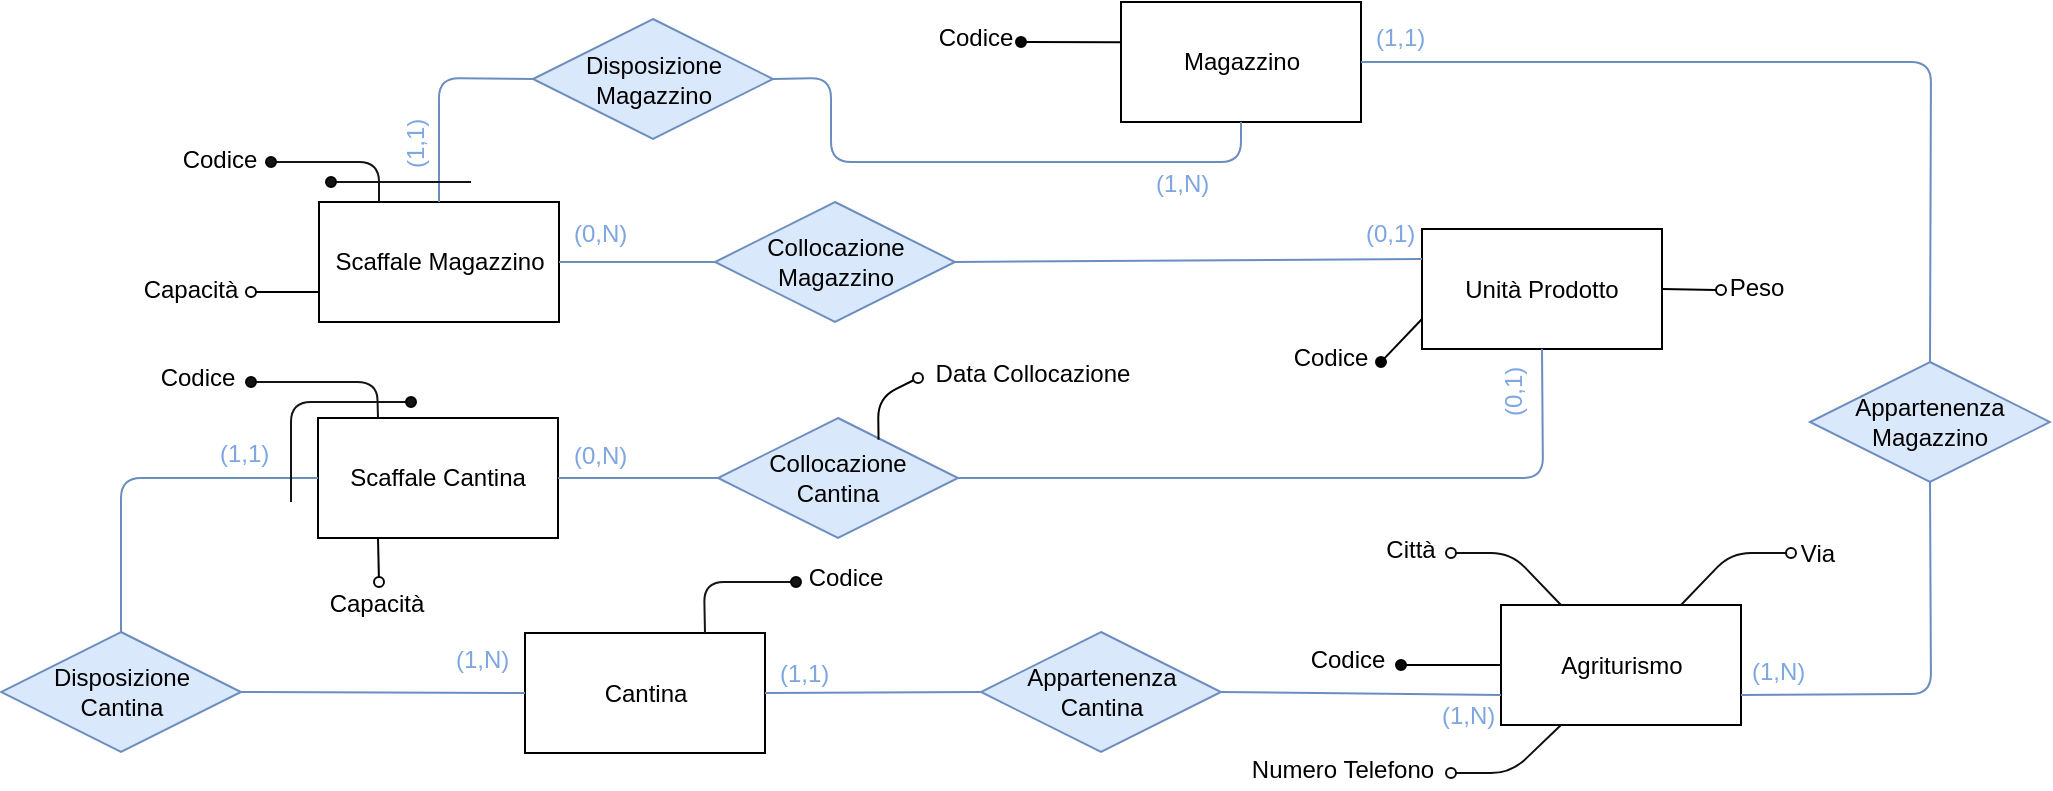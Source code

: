<mxfile version="12.1.0" type="device" pages="1"><diagram id="N286xA00aJkE12AmxvrS" name="Page-1"><mxGraphModel dx="4487" dy="2623" grid="1" gridSize="10" guides="1" tooltips="1" connect="1" arrows="1" fold="1" page="1" pageScale="1" pageWidth="1169" pageHeight="827" math="0" shadow="0"><root><mxCell id="0"/><mxCell id="1" parent="0"/><mxCell id="Yu1iAKXQhkWqBQkgz5I7-36" value="Agriturismo" style="rounded=0;whiteSpace=wrap;html=1;" parent="1" vertex="1"><mxGeometry x="819.5" y="411.5" width="120" height="60" as="geometry"/></mxCell><mxCell id="s7lboc2Nnz2-sfcDgO3q-20" value="Magazzino" style="rounded=0;whiteSpace=wrap;html=1;" parent="1" vertex="1"><mxGeometry x="629.5" y="110" width="120" height="60" as="geometry"/></mxCell><mxCell id="s7lboc2Nnz2-sfcDgO3q-21" value="Scaffale Cantina" style="rounded=0;whiteSpace=wrap;html=1;" parent="1" vertex="1"><mxGeometry x="228" y="318" width="120" height="60" as="geometry"/></mxCell><mxCell id="s7lboc2Nnz2-sfcDgO3q-22" value="Collocazione &lt;br&gt;Cantina" style="rhombus;whiteSpace=wrap;html=1;fillColor=#dae8fc;strokeColor=#6c8ebf;" parent="1" vertex="1"><mxGeometry x="428" y="318" width="120" height="60" as="geometry"/></mxCell><mxCell id="s7lboc2Nnz2-sfcDgO3q-23" value="" style="endArrow=none;html=1;fillColor=#dae8fc;strokeColor=#6c8ebf;exitX=0;exitY=0.5;exitDx=0;exitDy=0;" parent="1" source="s7lboc2Nnz2-sfcDgO3q-22" edge="1"><mxGeometry width="50" height="50" relative="1" as="geometry"><mxPoint x="427" y="348" as="sourcePoint"/><mxPoint x="348" y="348" as="targetPoint"/></mxGeometry></mxCell><mxCell id="s7lboc2Nnz2-sfcDgO3q-24" value="Collocazione Magazzino" style="rhombus;whiteSpace=wrap;html=1;fillColor=#dae8fc;strokeColor=#6c8ebf;" parent="1" vertex="1"><mxGeometry x="426.5" y="210" width="120" height="60" as="geometry"/></mxCell><mxCell id="5UxW7LuVa-zTL0d51kIa-124" value="" style="endArrow=none;html=1;exitX=0.669;exitY=0.181;exitDx=0;exitDy=0;exitPerimeter=0;" parent="1" source="s7lboc2Nnz2-sfcDgO3q-22" target="5UxW7LuVa-zTL0d51kIa-125" edge="1"><mxGeometry width="50" height="50" relative="1" as="geometry"><mxPoint x="508" y="358" as="sourcePoint"/><mxPoint x="528" y="298" as="targetPoint"/><Array as="points"><mxPoint x="508" y="308"/></Array></mxGeometry></mxCell><mxCell id="5UxW7LuVa-zTL0d51kIa-125" value="" style="ellipse;whiteSpace=wrap;html=1;aspect=fixed;rounded=0;strokeColor=#080808;fillColor=none;gradientColor=none;" parent="1" vertex="1"><mxGeometry x="525.5" y="295.5" width="5" height="5" as="geometry"/></mxCell><mxCell id="Jm9o6r41oGmRNSxybvqg-1" value="" style="endArrow=none;html=1;entryX=-0.003;entryY=0.335;entryDx=0;entryDy=0;entryPerimeter=0;" parent="1" source="Jm9o6r41oGmRNSxybvqg-3" target="s7lboc2Nnz2-sfcDgO3q-20" edge="1"><mxGeometry width="50" height="50" relative="1" as="geometry"><mxPoint x="579.5" y="130" as="sourcePoint"/><mxPoint x="629.5" y="110" as="targetPoint"/></mxGeometry></mxCell><mxCell id="Jm9o6r41oGmRNSxybvqg-3" value="" style="ellipse;whiteSpace=wrap;html=1;aspect=fixed;fillColor=#080808;" parent="1" vertex="1"><mxGeometry x="577" y="127.5" width="5" height="5" as="geometry"/></mxCell><mxCell id="Jm9o6r41oGmRNSxybvqg-5" value="Codice" style="text;html=1;strokeColor=none;fillColor=none;align=center;verticalAlign=middle;whiteSpace=wrap;rounded=0;" parent="1" vertex="1"><mxGeometry x="537" y="118" width="40" height="20" as="geometry"/></mxCell><mxCell id="Jm9o6r41oGmRNSxybvqg-7" value="Data Collocazione" style="text;html=1;strokeColor=none;fillColor=none;align=center;verticalAlign=middle;whiteSpace=wrap;rounded=0;" parent="1" vertex="1"><mxGeometry x="533" y="286" width="105" height="20" as="geometry"/></mxCell><mxCell id="Jm9o6r41oGmRNSxybvqg-250" value="" style="endArrow=none;html=1;entryX=0;entryY=0.5;entryDx=0;entryDy=0;" parent="1" source="Jm9o6r41oGmRNSxybvqg-251" target="Yu1iAKXQhkWqBQkgz5I7-36" edge="1"><mxGeometry width="50" height="50" relative="1" as="geometry"><mxPoint x="769.5" y="441.5" as="sourcePoint"/><mxPoint x="809.5" y="421.5" as="targetPoint"/></mxGeometry></mxCell><mxCell id="Jm9o6r41oGmRNSxybvqg-251" value="" style="ellipse;whiteSpace=wrap;html=1;aspect=fixed;fillColor=#080808;" parent="1" vertex="1"><mxGeometry x="767" y="439" width="5" height="5" as="geometry"/></mxCell><mxCell id="Jm9o6r41oGmRNSxybvqg-252" value="Codice" style="text;html=1;strokeColor=none;fillColor=none;align=center;verticalAlign=middle;whiteSpace=wrap;rounded=0;" parent="1" vertex="1"><mxGeometry x="723" y="429" width="40" height="20" as="geometry"/></mxCell><mxCell id="jepXnJmce8L1VkRJNo3c-1" value="" style="endArrow=none;html=1;strokeColor=#0F0F0F;strokeWidth=1;exitX=0.25;exitY=0;exitDx=0;exitDy=0;" parent="1" source="Yu1iAKXQhkWqBQkgz5I7-36" target="jepXnJmce8L1VkRJNo3c-14" edge="1"><mxGeometry width="50" height="50" relative="1" as="geometry"><mxPoint x="834.5" y="405.5" as="sourcePoint"/><mxPoint x="794.5" y="385.5" as="targetPoint"/><Array as="points"><mxPoint x="824.5" y="385.5"/></Array></mxGeometry></mxCell><mxCell id="jepXnJmce8L1VkRJNo3c-3" value="&lt;font style=&quot;font-size: 12px&quot;&gt;Città&lt;/font&gt;" style="text;html=1;strokeColor=none;fillColor=none;align=center;verticalAlign=middle;whiteSpace=wrap;rounded=0;" parent="1" vertex="1"><mxGeometry x="752" y="374" width="45" height="20" as="geometry"/></mxCell><mxCell id="jepXnJmce8L1VkRJNo3c-4" value="" style="endArrow=none;html=1;strokeColor=#0F0F0F;strokeWidth=1;exitX=0.75;exitY=0;exitDx=0;exitDy=0;" parent="1" source="Yu1iAKXQhkWqBQkgz5I7-36" target="jepXnJmce8L1VkRJNo3c-17" edge="1"><mxGeometry width="50" height="50" relative="1" as="geometry"><mxPoint x="904.5" y="425.5" as="sourcePoint"/><mxPoint x="964.5" y="385.5" as="targetPoint"/><Array as="points"><mxPoint x="934.5" y="385.5"/></Array></mxGeometry></mxCell><mxCell id="jepXnJmce8L1VkRJNo3c-8" value="Via" style="text;html=1;strokeColor=none;fillColor=none;align=center;verticalAlign=middle;whiteSpace=wrap;rounded=0;" parent="1" vertex="1"><mxGeometry x="958" y="375.5" width="40" height="20" as="geometry"/></mxCell><mxCell id="jepXnJmce8L1VkRJNo3c-9" value="" style="endArrow=none;html=1;strokeColor=#0F0F0F;strokeWidth=1;entryX=0.25;entryY=1;entryDx=0;entryDy=0;" parent="1" source="jepXnJmce8L1VkRJNo3c-10" target="Yu1iAKXQhkWqBQkgz5I7-36" edge="1"><mxGeometry width="50" height="50" relative="1" as="geometry"><mxPoint x="794.5" y="495.5" as="sourcePoint"/><mxPoint x="954.5" y="485.5" as="targetPoint"/><Array as="points"><mxPoint x="824.5" y="495.5"/></Array></mxGeometry></mxCell><mxCell id="jepXnJmce8L1VkRJNo3c-10" value="" style="ellipse;whiteSpace=wrap;html=1;aspect=fixed;strokeColor=#080808;fillColor=#FFFFFF;" parent="1" vertex="1"><mxGeometry x="792" y="493" width="5" height="5" as="geometry"/></mxCell><mxCell id="jepXnJmce8L1VkRJNo3c-11" value="&lt;font style=&quot;font-size: 12px&quot;&gt;Numero Telefono&lt;/font&gt;" style="text;html=1;strokeColor=none;fillColor=none;align=center;verticalAlign=middle;whiteSpace=wrap;rounded=0;" parent="1" vertex="1"><mxGeometry x="689.5" y="483.5" width="101" height="20" as="geometry"/></mxCell><mxCell id="jepXnJmce8L1VkRJNo3c-14" value="" style="ellipse;whiteSpace=wrap;html=1;aspect=fixed;strokeColor=#080808;fillColor=#FFFFFF;" parent="1" vertex="1"><mxGeometry x="792" y="383" width="5" height="5" as="geometry"/></mxCell><mxCell id="jepXnJmce8L1VkRJNo3c-17" value="" style="ellipse;whiteSpace=wrap;html=1;aspect=fixed;strokeColor=#080808;fillColor=#FFFFFF;" parent="1" vertex="1"><mxGeometry x="962" y="383" width="5" height="5" as="geometry"/></mxCell><mxCell id="s8-9dvh43ntEXLv8Gwos-8" value="Cantina" style="rounded=0;whiteSpace=wrap;html=1;" parent="1" vertex="1"><mxGeometry x="331.5" y="425.5" width="120" height="60" as="geometry"/></mxCell><mxCell id="s8-9dvh43ntEXLv8Gwos-10" value="Disposizione &lt;br&gt;Cantina" style="rhombus;whiteSpace=wrap;html=1;strokeColor=#6c8ebf;fillColor=#dae8fc;" parent="1" vertex="1"><mxGeometry x="69.5" y="425" width="120" height="60" as="geometry"/></mxCell><mxCell id="s8-9dvh43ntEXLv8Gwos-13" value="" style="endArrow=none;html=1;strokeColor=#6c8ebf;entryX=0;entryY=0.5;entryDx=0;entryDy=0;exitX=0.5;exitY=0;exitDx=0;exitDy=0;gradientColor=#7ea6e0;fillColor=#dae8fc;" parent="1" source="s8-9dvh43ntEXLv8Gwos-10" target="s7lboc2Nnz2-sfcDgO3q-21" edge="1"><mxGeometry width="50" height="50" relative="1" as="geometry"><mxPoint x="114.5" y="360" as="sourcePoint"/><mxPoint x="164.5" y="310" as="targetPoint"/><Array as="points"><mxPoint x="129.5" y="348"/></Array></mxGeometry></mxCell><mxCell id="s8-9dvh43ntEXLv8Gwos-15" value="" style="endArrow=none;html=1;strokeColor=#141414;entryX=0.75;entryY=0;entryDx=0;entryDy=0;" parent="1" source="s8-9dvh43ntEXLv8Gwos-16" target="s8-9dvh43ntEXLv8Gwos-8" edge="1"><mxGeometry width="50" height="50" relative="1" as="geometry"><mxPoint x="467" y="400" as="sourcePoint"/><mxPoint x="337" y="510" as="targetPoint"/><Array as="points"><mxPoint x="421" y="400"/></Array></mxGeometry></mxCell><mxCell id="s8-9dvh43ntEXLv8Gwos-16" value="" style="ellipse;whiteSpace=wrap;html=1;aspect=fixed;fillColor=#141414;" parent="1" vertex="1"><mxGeometry x="464.5" y="397.5" width="5" height="5" as="geometry"/></mxCell><mxCell id="s8-9dvh43ntEXLv8Gwos-17" value="Codice" style="text;html=1;strokeColor=none;fillColor=none;align=center;verticalAlign=middle;whiteSpace=wrap;rounded=0;" parent="1" vertex="1"><mxGeometry x="472" y="388" width="40" height="20" as="geometry"/></mxCell><mxCell id="s8-9dvh43ntEXLv8Gwos-18" value="" style="endArrow=none;html=1;strokeColor=#141414;entryX=0.25;entryY=0;entryDx=0;entryDy=0;" parent="1" source="s8-9dvh43ntEXLv8Gwos-19" target="s7lboc2Nnz2-sfcDgO3q-21" edge="1"><mxGeometry width="50" height="50" relative="1" as="geometry"><mxPoint x="194.5" y="300" as="sourcePoint"/><mxPoint x="214.5" y="260" as="targetPoint"/><Array as="points"><mxPoint x="257.5" y="300"/></Array></mxGeometry></mxCell><mxCell id="s8-9dvh43ntEXLv8Gwos-19" value="" style="ellipse;whiteSpace=wrap;html=1;aspect=fixed;fillColor=#141414;" parent="1" vertex="1"><mxGeometry x="192" y="297.5" width="5" height="5" as="geometry"/></mxCell><mxCell id="s8-9dvh43ntEXLv8Gwos-20" value="Codice" style="text;html=1;strokeColor=none;fillColor=none;align=center;verticalAlign=middle;whiteSpace=wrap;rounded=0;" parent="1" vertex="1"><mxGeometry x="147.5" y="288" width="40" height="20" as="geometry"/></mxCell><mxCell id="s8-9dvh43ntEXLv8Gwos-22" value="" style="endArrow=none;html=1;strokeColor=#141414;" parent="1" target="s8-9dvh43ntEXLv8Gwos-23" edge="1"><mxGeometry width="50" height="50" relative="1" as="geometry"><mxPoint x="214.5" y="360" as="sourcePoint"/><mxPoint x="274.5" y="310" as="targetPoint"/><Array as="points"><mxPoint x="214.5" y="310"/></Array></mxGeometry></mxCell><mxCell id="s8-9dvh43ntEXLv8Gwos-23" value="" style="ellipse;whiteSpace=wrap;html=1;aspect=fixed;fillColor=#141414;" parent="1" vertex="1"><mxGeometry x="272" y="307.5" width="5" height="5" as="geometry"/></mxCell><mxCell id="s8-9dvh43ntEXLv8Gwos-24" value="Scaffale Magazzino" style="rounded=0;whiteSpace=wrap;html=1;fillColor=#FFFFFF;" parent="1" vertex="1"><mxGeometry x="228.5" y="210" width="120" height="60" as="geometry"/></mxCell><mxCell id="s8-9dvh43ntEXLv8Gwos-25" value="" style="endArrow=none;html=1;strokeColor=#6c8ebf;exitX=1;exitY=0.5;exitDx=0;exitDy=0;entryX=0;entryY=0.5;entryDx=0;entryDy=0;gradientColor=#7ea6e0;fillColor=#dae8fc;" parent="1" source="s8-9dvh43ntEXLv8Gwos-24" target="s7lboc2Nnz2-sfcDgO3q-24" edge="1"><mxGeometry width="50" height="50" relative="1" as="geometry"><mxPoint x="364.5" y="250" as="sourcePoint"/><mxPoint x="414.5" y="200" as="targetPoint"/></mxGeometry></mxCell><mxCell id="s8-9dvh43ntEXLv8Gwos-26" value="Disposizione Magazzino" style="rhombus;whiteSpace=wrap;html=1;fillColor=#dae8fc;strokeColor=#6c8ebf;" parent="1" vertex="1"><mxGeometry x="335.5" y="118.5" width="120" height="60" as="geometry"/></mxCell><mxCell id="s8-9dvh43ntEXLv8Gwos-27" value="" style="endArrow=none;html=1;strokeColor=#6c8ebf;exitX=0.5;exitY=0;exitDx=0;exitDy=0;entryX=0;entryY=0.5;entryDx=0;entryDy=0;gradientColor=#7ea6e0;fillColor=#dae8fc;" parent="1" source="s8-9dvh43ntEXLv8Gwos-24" target="s8-9dvh43ntEXLv8Gwos-26" edge="1"><mxGeometry width="50" height="50" relative="1" as="geometry"><mxPoint x="254.5" y="190" as="sourcePoint"/><mxPoint x="304.5" y="140" as="targetPoint"/><Array as="points"><mxPoint x="288.5" y="148"/></Array></mxGeometry></mxCell><mxCell id="s8-9dvh43ntEXLv8Gwos-28" value="" style="endArrow=none;html=1;strokeColor=#6c8ebf;exitX=1;exitY=0.5;exitDx=0;exitDy=0;entryX=0.5;entryY=1;entryDx=0;entryDy=0;gradientColor=#7ea6e0;fillColor=#dae8fc;" parent="1" source="s8-9dvh43ntEXLv8Gwos-26" target="s7lboc2Nnz2-sfcDgO3q-20" edge="1"><mxGeometry width="50" height="50" relative="1" as="geometry"><mxPoint x="564.5" y="220" as="sourcePoint"/><mxPoint x="614.5" y="170" as="targetPoint"/><Array as="points"><mxPoint x="484.5" y="148"/><mxPoint x="484.5" y="190"/><mxPoint x="689.5" y="190"/></Array></mxGeometry></mxCell><mxCell id="s8-9dvh43ntEXLv8Gwos-29" value="" style="endArrow=none;html=1;strokeColor=#141414;entryX=0.25;entryY=0;entryDx=0;entryDy=0;" parent="1" source="s8-9dvh43ntEXLv8Gwos-31" target="s8-9dvh43ntEXLv8Gwos-24" edge="1"><mxGeometry width="50" height="50" relative="1" as="geometry"><mxPoint x="204.5" y="190" as="sourcePoint"/><mxPoint x="224.5" y="130" as="targetPoint"/><Array as="points"><mxPoint x="258.5" y="190"/></Array></mxGeometry></mxCell><mxCell id="s8-9dvh43ntEXLv8Gwos-30" value="Codice" style="text;html=1;strokeColor=none;fillColor=none;align=center;verticalAlign=middle;whiteSpace=wrap;rounded=0;" parent="1" vertex="1"><mxGeometry x="158.5" y="179" width="40" height="20" as="geometry"/></mxCell><mxCell id="s8-9dvh43ntEXLv8Gwos-31" value="" style="ellipse;whiteSpace=wrap;html=1;aspect=fixed;fillColor=#141414;" parent="1" vertex="1"><mxGeometry x="202" y="187.5" width="5" height="5" as="geometry"/></mxCell><mxCell id="s8-9dvh43ntEXLv8Gwos-32" value="" style="endArrow=none;html=1;strokeColor=#141414;" parent="1" source="s8-9dvh43ntEXLv8Gwos-33" edge="1"><mxGeometry width="50" height="50" relative="1" as="geometry"><mxPoint x="234.5" y="200" as="sourcePoint"/><mxPoint x="304.5" y="200" as="targetPoint"/></mxGeometry></mxCell><mxCell id="s8-9dvh43ntEXLv8Gwos-33" value="" style="ellipse;whiteSpace=wrap;html=1;aspect=fixed;fillColor=#141414;" parent="1" vertex="1"><mxGeometry x="232" y="197.5" width="5" height="5" as="geometry"/></mxCell><mxCell id="s8-9dvh43ntEXLv8Gwos-36" value="(1,N)" style="text;html=1;resizable=0;points=[];autosize=1;align=left;verticalAlign=top;spacingTop=-4;fontColor=#7EA6E0;rotation=0;" parent="1" vertex="1"><mxGeometry x="295" y="429" width="40" height="20" as="geometry"/></mxCell><mxCell id="s8-9dvh43ntEXLv8Gwos-37" value="(1,1)" style="text;html=1;resizable=0;points=[];autosize=1;align=left;verticalAlign=top;spacingTop=-4;fontColor=#7EA6E0;rotation=0;" parent="1" vertex="1"><mxGeometry x="177" y="325.5" width="40" height="20" as="geometry"/></mxCell><mxCell id="s8-9dvh43ntEXLv8Gwos-39" value="(0,N)" style="text;html=1;resizable=0;points=[];autosize=1;align=left;verticalAlign=top;spacingTop=-4;fontColor=#7EA6E0;rotation=0;" parent="1" vertex="1"><mxGeometry x="354" y="327" width="40" height="20" as="geometry"/></mxCell><mxCell id="s8-9dvh43ntEXLv8Gwos-40" value="(0,N)" style="text;html=1;resizable=0;points=[];autosize=1;align=left;verticalAlign=top;spacingTop=-4;fontColor=#7EA6E0;rotation=0;" parent="1" vertex="1"><mxGeometry x="353.5" y="215.5" width="40" height="20" as="geometry"/></mxCell><mxCell id="s8-9dvh43ntEXLv8Gwos-42" value="(1,N)" style="text;html=1;resizable=0;points=[];autosize=1;align=left;verticalAlign=top;spacingTop=-4;fontColor=#7EA6E0;rotation=0;" parent="1" vertex="1"><mxGeometry x="644.5" y="190.5" width="40" height="20" as="geometry"/></mxCell><mxCell id="s8-9dvh43ntEXLv8Gwos-43" value="(1,1)" style="text;html=1;resizable=0;points=[];autosize=1;align=left;verticalAlign=top;spacingTop=-4;fontColor=#7EA6E0;rotation=-90;" parent="1" vertex="1"><mxGeometry x="257" y="165" width="40" height="20" as="geometry"/></mxCell><mxCell id="ceWWwFyQD_Yl6f13ZZWv-9" value="Appartenenza Magazzino" style="rhombus;whiteSpace=wrap;html=1;fillColor=#dae8fc;strokeColor=#6c8ebf;" parent="1" vertex="1"><mxGeometry x="974" y="290" width="120" height="60" as="geometry"/></mxCell><mxCell id="ceWWwFyQD_Yl6f13ZZWv-13" value="&lt;font color=&quot;#7ea6e0&quot;&gt;(1,1)&lt;/font&gt;" style="text;html=1;resizable=0;points=[];autosize=1;align=left;verticalAlign=top;spacingTop=-4;fontColor=#FFD966;rotation=0;" parent="1" vertex="1"><mxGeometry x="754.5" y="117.5" width="40" height="20" as="geometry"/></mxCell><mxCell id="l29WJxW5ECFp8mK24pNi-1" value="Appartenenza Cantina" style="rhombus;whiteSpace=wrap;html=1;fillColor=#dae8fc;strokeColor=#6c8ebf;" parent="1" vertex="1"><mxGeometry x="559.5" y="425" width="120" height="60" as="geometry"/></mxCell><mxCell id="WMtffsCS6Om2OLIBgDFJ-62" value="" style="endArrow=none;html=1;exitX=0;exitY=0.75;exitDx=0;exitDy=0;" parent="1" source="s8-9dvh43ntEXLv8Gwos-24" target="WMtffsCS6Om2OLIBgDFJ-67" edge="1"><mxGeometry width="50" height="50" relative="1" as="geometry"><mxPoint x="364.5" y="310" as="sourcePoint"/><mxPoint x="194.5" y="255" as="targetPoint"/></mxGeometry></mxCell><mxCell id="WMtffsCS6Om2OLIBgDFJ-67" value="" style="ellipse;whiteSpace=wrap;html=1;aspect=fixed;" parent="1" vertex="1"><mxGeometry x="192" y="252.5" width="5" height="5" as="geometry"/></mxCell><mxCell id="WMtffsCS6Om2OLIBgDFJ-68" value="&lt;font style=&quot;font-size: 12px&quot;&gt;Capacità&lt;/font&gt;" style="text;html=1;strokeColor=none;fillColor=none;align=center;verticalAlign=middle;whiteSpace=wrap;rounded=0;" parent="1" vertex="1"><mxGeometry x="142" y="243.5" width="45" height="20" as="geometry"/></mxCell><mxCell id="WMtffsCS6Om2OLIBgDFJ-69" value="" style="endArrow=none;html=1;entryX=0.25;entryY=1;entryDx=0;entryDy=0;" parent="1" source="WMtffsCS6Om2OLIBgDFJ-70" target="s7lboc2Nnz2-sfcDgO3q-21" edge="1"><mxGeometry width="50" height="50" relative="1" as="geometry"><mxPoint x="258.5" y="400" as="sourcePoint"/><mxPoint x="354.5" y="400" as="targetPoint"/></mxGeometry></mxCell><mxCell id="WMtffsCS6Om2OLIBgDFJ-70" value="" style="ellipse;whiteSpace=wrap;html=1;aspect=fixed;" parent="1" vertex="1"><mxGeometry x="256" y="397.5" width="5" height="5" as="geometry"/></mxCell><mxCell id="WMtffsCS6Om2OLIBgDFJ-71" value="&lt;font style=&quot;font-size: 12px&quot;&gt;Capacità&lt;/font&gt;" style="text;html=1;strokeColor=none;fillColor=none;align=center;verticalAlign=middle;whiteSpace=wrap;rounded=0;" parent="1" vertex="1"><mxGeometry x="234.5" y="400.5" width="45" height="20" as="geometry"/></mxCell><mxCell id="H1yaBRgptK0Ske8nIbVC-2" value="Unità Prodotto" style="rounded=0;whiteSpace=wrap;html=1;" parent="1" vertex="1"><mxGeometry x="780" y="223.5" width="120" height="60" as="geometry"/></mxCell><mxCell id="H1yaBRgptK0Ske8nIbVC-10" value="&lt;font style=&quot;font-size: 12px&quot;&gt;Peso&lt;/font&gt;" style="text;html=1;strokeColor=none;fillColor=none;align=center;verticalAlign=middle;whiteSpace=wrap;rounded=0;" parent="1" vertex="1"><mxGeometry x="925" y="242.5" width="45" height="20" as="geometry"/></mxCell><mxCell id="H1yaBRgptK0Ske8nIbVC-15" value="" style="endArrow=none;html=1;exitX=1;exitY=0.5;exitDx=0;exitDy=0;entryX=0;entryY=0.25;entryDx=0;entryDy=0;fillColor=#dae8fc;strokeColor=#6c8ebf;" parent="1" source="s7lboc2Nnz2-sfcDgO3q-24" target="H1yaBRgptK0Ske8nIbVC-2" edge="1"><mxGeometry width="50" height="50" relative="1" as="geometry"><mxPoint x="774.5" y="260" as="sourcePoint"/><mxPoint x="964.5" y="190" as="targetPoint"/></mxGeometry></mxCell><mxCell id="H1yaBRgptK0Ske8nIbVC-16" value="" style="endArrow=none;html=1;exitX=1;exitY=0.5;exitDx=0;exitDy=0;" parent="1" source="H1yaBRgptK0Ske8nIbVC-2" target="H1yaBRgptK0Ske8nIbVC-17" edge="1"><mxGeometry width="50" height="50" relative="1" as="geometry"><mxPoint x="1099.5" y="320" as="sourcePoint"/><mxPoint x="929.5" y="254" as="targetPoint"/></mxGeometry></mxCell><mxCell id="H1yaBRgptK0Ske8nIbVC-17" value="" style="ellipse;whiteSpace=wrap;html=1;aspect=fixed;" parent="1" vertex="1"><mxGeometry x="927" y="251.5" width="5" height="5" as="geometry"/></mxCell><mxCell id="H1yaBRgptK0Ske8nIbVC-32" value="" style="endArrow=none;html=1;entryX=0;entryY=0.75;entryDx=0;entryDy=0;" parent="1" source="H1yaBRgptK0Ske8nIbVC-33" target="H1yaBRgptK0Ske8nIbVC-2" edge="1"><mxGeometry width="50" height="50" relative="1" as="geometry"><mxPoint x="759.5" y="290" as="sourcePoint"/><mxPoint x="789.5" y="320" as="targetPoint"/></mxGeometry></mxCell><mxCell id="H1yaBRgptK0Ske8nIbVC-33" value="" style="ellipse;whiteSpace=wrap;html=1;aspect=fixed;fillColor=#000000;" parent="1" vertex="1"><mxGeometry x="757" y="287.5" width="5" height="5" as="geometry"/></mxCell><mxCell id="H1yaBRgptK0Ske8nIbVC-34" value="&lt;font style=&quot;font-size: 12px&quot;&gt;Codice&lt;/font&gt;" style="text;html=1;strokeColor=none;fillColor=none;align=center;verticalAlign=middle;whiteSpace=wrap;rounded=0;" parent="1" vertex="1"><mxGeometry x="711.5" y="278" width="45" height="20" as="geometry"/></mxCell><mxCell id="H1yaBRgptK0Ske8nIbVC-35" value="(0,1)" style="text;html=1;resizable=0;points=[];autosize=1;align=left;verticalAlign=top;spacingTop=-4;fontColor=#7EA6E0;rotation=0;" parent="1" vertex="1"><mxGeometry x="749.5" y="215.5" width="40" height="20" as="geometry"/></mxCell><mxCell id="H1yaBRgptK0Ske8nIbVC-36" value="(0,1)" style="text;html=1;resizable=0;points=[];autosize=1;align=left;verticalAlign=top;spacingTop=-4;fontColor=#7EA6E0;rotation=-90;" parent="1" vertex="1"><mxGeometry x="805.5" y="289.5" width="40" height="20" as="geometry"/></mxCell><mxCell id="OHIbap_DLzFB4q_u1Uzm-51" value="&lt;font color=&quot;#7ea6e0&quot;&gt;(1,N)&lt;/font&gt;" style="text;html=1;resizable=0;points=[];autosize=1;align=left;verticalAlign=top;spacingTop=-4;rotation=0;" parent="1" vertex="1"><mxGeometry x="787.5" y="456.5" width="40" height="20" as="geometry"/></mxCell><mxCell id="zTe5v421g-IFICk8403V-3" value="" style="endArrow=none;html=1;entryX=0;entryY=0.5;entryDx=0;entryDy=0;exitX=1;exitY=0.5;exitDx=0;exitDy=0;fillColor=#dae8fc;strokeColor=#6c8ebf;" parent="1" source="s8-9dvh43ntEXLv8Gwos-10" target="s8-9dvh43ntEXLv8Gwos-8" edge="1"><mxGeometry width="50" height="50" relative="1" as="geometry"><mxPoint x="224.5" y="510" as="sourcePoint"/><mxPoint x="274.5" y="460" as="targetPoint"/></mxGeometry></mxCell><mxCell id="zTe5v421g-IFICk8403V-4" value="" style="endArrow=none;html=1;exitX=1;exitY=0.5;exitDx=0;exitDy=0;entryX=0;entryY=0.5;entryDx=0;entryDy=0;fillColor=#dae8fc;strokeColor=#6c8ebf;" parent="1" source="s8-9dvh43ntEXLv8Gwos-8" target="l29WJxW5ECFp8mK24pNi-1" edge="1"><mxGeometry width="50" height="50" relative="1" as="geometry"><mxPoint x="734.5" y="370" as="sourcePoint"/><mxPoint x="784.5" y="320" as="targetPoint"/></mxGeometry></mxCell><mxCell id="zTe5v421g-IFICk8403V-5" value="" style="endArrow=none;html=1;exitX=1;exitY=0.5;exitDx=0;exitDy=0;entryX=0;entryY=0.75;entryDx=0;entryDy=0;fillColor=#dae8fc;strokeColor=#6c8ebf;" parent="1" source="l29WJxW5ECFp8mK24pNi-1" target="Yu1iAKXQhkWqBQkgz5I7-36" edge="1"><mxGeometry width="50" height="50" relative="1" as="geometry"><mxPoint x="725.5" y="456" as="sourcePoint"/><mxPoint x="789.5" y="360" as="targetPoint"/></mxGeometry></mxCell><mxCell id="zTe5v421g-IFICk8403V-6" value="(1,1)" style="text;html=1;resizable=0;points=[];autosize=1;align=left;verticalAlign=top;spacingTop=-4;fontColor=#7EA6E0;rotation=0;" parent="1" vertex="1"><mxGeometry x="456.5" y="436" width="40" height="20" as="geometry"/></mxCell><mxCell id="zTe5v421g-IFICk8403V-7" value="" style="endArrow=none;html=1;entryX=0.5;entryY=0;entryDx=0;entryDy=0;fillColor=#dae8fc;strokeColor=#6c8ebf;exitX=1;exitY=0.5;exitDx=0;exitDy=0;" parent="1" source="s7lboc2Nnz2-sfcDgO3q-20" target="ceWWwFyQD_Yl6f13ZZWv-9" edge="1"><mxGeometry width="50" height="50" relative="1" as="geometry"><mxPoint x="745.5" y="140" as="sourcePoint"/><mxPoint x="1139.5" y="100" as="targetPoint"/><Array as="points"><mxPoint x="1034.5" y="140"/></Array></mxGeometry></mxCell><mxCell id="zTe5v421g-IFICk8403V-8" value="" style="endArrow=none;html=1;entryX=0.5;entryY=1;entryDx=0;entryDy=0;exitX=1;exitY=0.75;exitDx=0;exitDy=0;fillColor=#dae8fc;strokeColor=#6c8ebf;" parent="1" source="Yu1iAKXQhkWqBQkgz5I7-36" target="ceWWwFyQD_Yl6f13ZZWv-9" edge="1"><mxGeometry width="50" height="50" relative="1" as="geometry"><mxPoint x="1079.5" y="480" as="sourcePoint"/><mxPoint x="1129.5" y="430" as="targetPoint"/><Array as="points"><mxPoint x="1034.5" y="456"/></Array></mxGeometry></mxCell><mxCell id="zTe5v421g-IFICk8403V-9" value="&lt;font color=&quot;#7ea6e0&quot;&gt;(1,N)&lt;/font&gt;" style="text;html=1;resizable=0;points=[];autosize=1;align=left;verticalAlign=top;spacingTop=-4;rotation=0;" parent="1" vertex="1"><mxGeometry x="942.5" y="435" width="40" height="20" as="geometry"/></mxCell><mxCell id="zTe5v421g-IFICk8403V-10" value="" style="endArrow=none;html=1;exitX=1;exitY=0.5;exitDx=0;exitDy=0;entryX=0.5;entryY=1;entryDx=0;entryDy=0;fillColor=#dae8fc;strokeColor=#6c8ebf;" parent="1" source="s7lboc2Nnz2-sfcDgO3q-22" target="H1yaBRgptK0Ske8nIbVC-2" edge="1"><mxGeometry width="50" height="50" relative="1" as="geometry"><mxPoint x="674.5" y="370" as="sourcePoint"/><mxPoint x="724.5" y="320" as="targetPoint"/><Array as="points"><mxPoint x="840.5" y="348"/></Array></mxGeometry></mxCell></root></mxGraphModel></diagram></mxfile>